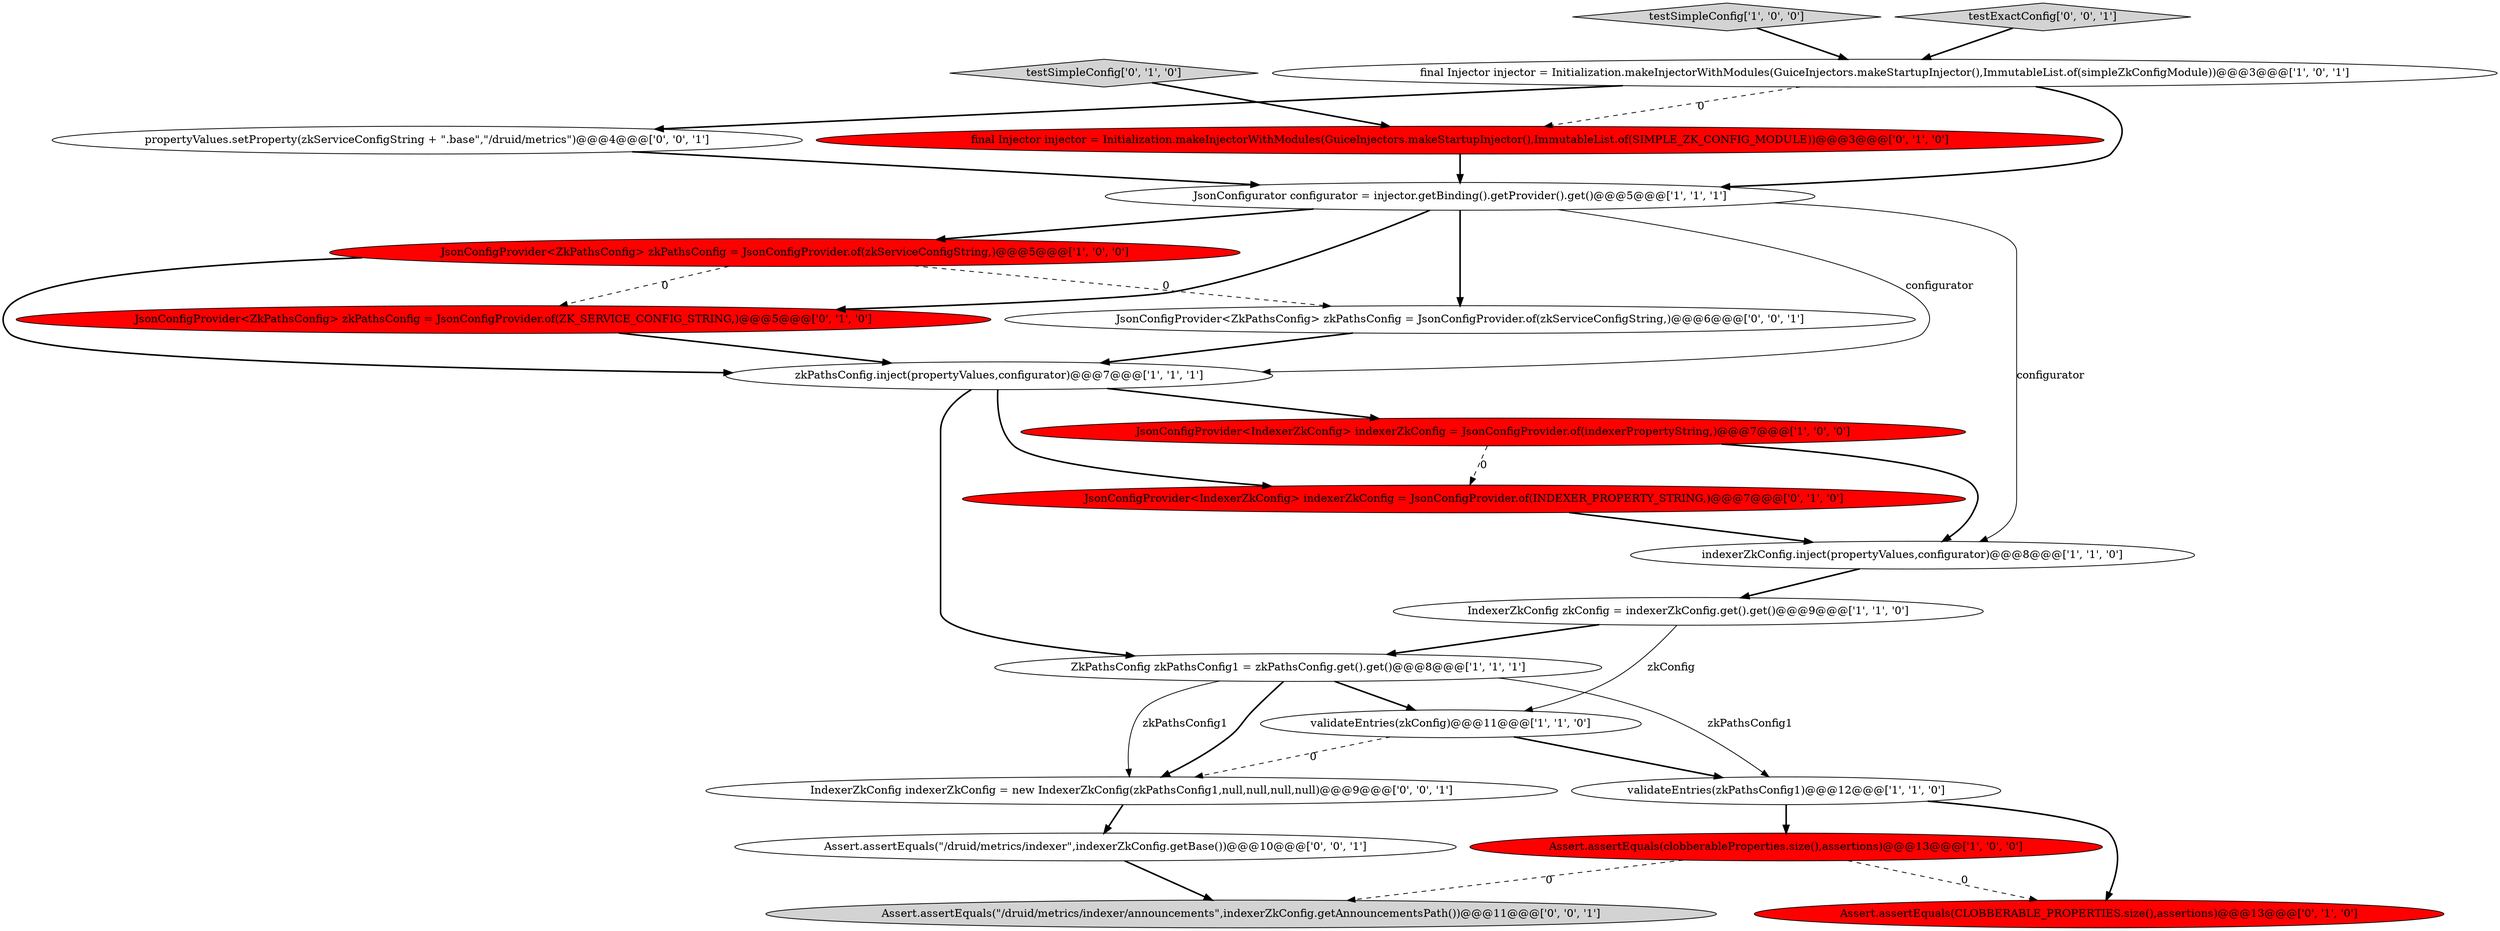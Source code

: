 digraph {
12 [style = filled, label = "Assert.assertEquals(CLOBBERABLE_PROPERTIES.size(),assertions)@@@13@@@['0', '1', '0']", fillcolor = red, shape = ellipse image = "AAA1AAABBB2BBB"];
6 [style = filled, label = "testSimpleConfig['1', '0', '0']", fillcolor = lightgray, shape = diamond image = "AAA0AAABBB1BBB"];
11 [style = filled, label = "indexerZkConfig.inject(propertyValues,configurator)@@@8@@@['1', '1', '0']", fillcolor = white, shape = ellipse image = "AAA0AAABBB1BBB"];
10 [style = filled, label = "JsonConfigProvider<ZkPathsConfig> zkPathsConfig = JsonConfigProvider.of(zkServiceConfigString,)@@@5@@@['1', '0', '0']", fillcolor = red, shape = ellipse image = "AAA1AAABBB1BBB"];
16 [style = filled, label = "testSimpleConfig['0', '1', '0']", fillcolor = lightgray, shape = diamond image = "AAA0AAABBB2BBB"];
9 [style = filled, label = "JsonConfigProvider<IndexerZkConfig> indexerZkConfig = JsonConfigProvider.of(indexerPropertyString,)@@@7@@@['1', '0', '0']", fillcolor = red, shape = ellipse image = "AAA1AAABBB1BBB"];
7 [style = filled, label = "ZkPathsConfig zkPathsConfig1 = zkPathsConfig.get().get()@@@8@@@['1', '1', '1']", fillcolor = white, shape = ellipse image = "AAA0AAABBB1BBB"];
5 [style = filled, label = "validateEntries(zkPathsConfig1)@@@12@@@['1', '1', '0']", fillcolor = white, shape = ellipse image = "AAA0AAABBB1BBB"];
17 [style = filled, label = "testExactConfig['0', '0', '1']", fillcolor = lightgray, shape = diamond image = "AAA0AAABBB3BBB"];
20 [style = filled, label = "Assert.assertEquals(\"/druid/metrics/indexer\",indexerZkConfig.getBase())@@@10@@@['0', '0', '1']", fillcolor = white, shape = ellipse image = "AAA0AAABBB3BBB"];
4 [style = filled, label = "final Injector injector = Initialization.makeInjectorWithModules(GuiceInjectors.makeStartupInjector(),ImmutableList.of(simpleZkConfigModule))@@@3@@@['1', '0', '1']", fillcolor = white, shape = ellipse image = "AAA0AAABBB1BBB"];
21 [style = filled, label = "propertyValues.setProperty(zkServiceConfigString + \".base\",\"/druid/metrics\")@@@4@@@['0', '0', '1']", fillcolor = white, shape = ellipse image = "AAA0AAABBB3BBB"];
15 [style = filled, label = "JsonConfigProvider<IndexerZkConfig> indexerZkConfig = JsonConfigProvider.of(INDEXER_PROPERTY_STRING,)@@@7@@@['0', '1', '0']", fillcolor = red, shape = ellipse image = "AAA1AAABBB2BBB"];
22 [style = filled, label = "JsonConfigProvider<ZkPathsConfig> zkPathsConfig = JsonConfigProvider.of(zkServiceConfigString,)@@@6@@@['0', '0', '1']", fillcolor = white, shape = ellipse image = "AAA0AAABBB3BBB"];
8 [style = filled, label = "Assert.assertEquals(clobberableProperties.size(),assertions)@@@13@@@['1', '0', '0']", fillcolor = red, shape = ellipse image = "AAA1AAABBB1BBB"];
3 [style = filled, label = "validateEntries(zkConfig)@@@11@@@['1', '1', '0']", fillcolor = white, shape = ellipse image = "AAA0AAABBB1BBB"];
13 [style = filled, label = "final Injector injector = Initialization.makeInjectorWithModules(GuiceInjectors.makeStartupInjector(),ImmutableList.of(SIMPLE_ZK_CONFIG_MODULE))@@@3@@@['0', '1', '0']", fillcolor = red, shape = ellipse image = "AAA1AAABBB2BBB"];
19 [style = filled, label = "IndexerZkConfig indexerZkConfig = new IndexerZkConfig(zkPathsConfig1,null,null,null,null)@@@9@@@['0', '0', '1']", fillcolor = white, shape = ellipse image = "AAA0AAABBB3BBB"];
14 [style = filled, label = "JsonConfigProvider<ZkPathsConfig> zkPathsConfig = JsonConfigProvider.of(ZK_SERVICE_CONFIG_STRING,)@@@5@@@['0', '1', '0']", fillcolor = red, shape = ellipse image = "AAA1AAABBB2BBB"];
1 [style = filled, label = "IndexerZkConfig zkConfig = indexerZkConfig.get().get()@@@9@@@['1', '1', '0']", fillcolor = white, shape = ellipse image = "AAA0AAABBB1BBB"];
0 [style = filled, label = "zkPathsConfig.inject(propertyValues,configurator)@@@7@@@['1', '1', '1']", fillcolor = white, shape = ellipse image = "AAA0AAABBB1BBB"];
18 [style = filled, label = "Assert.assertEquals(\"/druid/metrics/indexer/announcements\",indexerZkConfig.getAnnouncementsPath())@@@11@@@['0', '0', '1']", fillcolor = lightgray, shape = ellipse image = "AAA0AAABBB3BBB"];
2 [style = filled, label = "JsonConfigurator configurator = injector.getBinding().getProvider().get()@@@5@@@['1', '1', '1']", fillcolor = white, shape = ellipse image = "AAA0AAABBB1BBB"];
5->8 [style = bold, label=""];
0->9 [style = bold, label=""];
16->13 [style = bold, label=""];
9->11 [style = bold, label=""];
7->19 [style = solid, label="zkPathsConfig1"];
11->1 [style = bold, label=""];
19->20 [style = bold, label=""];
4->21 [style = bold, label=""];
8->12 [style = dashed, label="0"];
4->2 [style = bold, label=""];
10->22 [style = dashed, label="0"];
2->10 [style = bold, label=""];
1->7 [style = bold, label=""];
0->15 [style = bold, label=""];
7->3 [style = bold, label=""];
21->2 [style = bold, label=""];
0->7 [style = bold, label=""];
3->19 [style = dashed, label="0"];
20->18 [style = bold, label=""];
6->4 [style = bold, label=""];
3->5 [style = bold, label=""];
7->5 [style = solid, label="zkPathsConfig1"];
22->0 [style = bold, label=""];
15->11 [style = bold, label=""];
14->0 [style = bold, label=""];
5->12 [style = bold, label=""];
2->14 [style = bold, label=""];
10->0 [style = bold, label=""];
8->18 [style = dashed, label="0"];
2->22 [style = bold, label=""];
4->13 [style = dashed, label="0"];
1->3 [style = solid, label="zkConfig"];
7->19 [style = bold, label=""];
2->0 [style = solid, label="configurator"];
10->14 [style = dashed, label="0"];
17->4 [style = bold, label=""];
9->15 [style = dashed, label="0"];
13->2 [style = bold, label=""];
2->11 [style = solid, label="configurator"];
}
